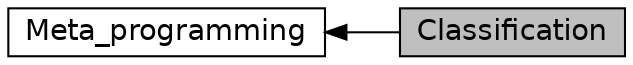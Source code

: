 digraph "Classification"
{
  edge [fontname="Helvetica",fontsize="14",labelfontname="Helvetica",labelfontsize="14"];
  node [fontname="Helvetica",fontsize="14",shape=box];
  rankdir=LR;
  Node1 [label="Classification",height=0.2,width=0.4,color="black", fillcolor="grey75", style="filled", fontcolor="black",tooltip="The macros in this group help to classify different token sequences, in particular type specifiers th..."];
  Node2 [label="Meta_programming",height=0.2,width=0.4,color="black", fillcolor="white", style="filled",URL="$group__meta__programming.html",tooltip=" "];
  Node2->Node1 [shape=plaintext, dir="back", style="solid"];
}
